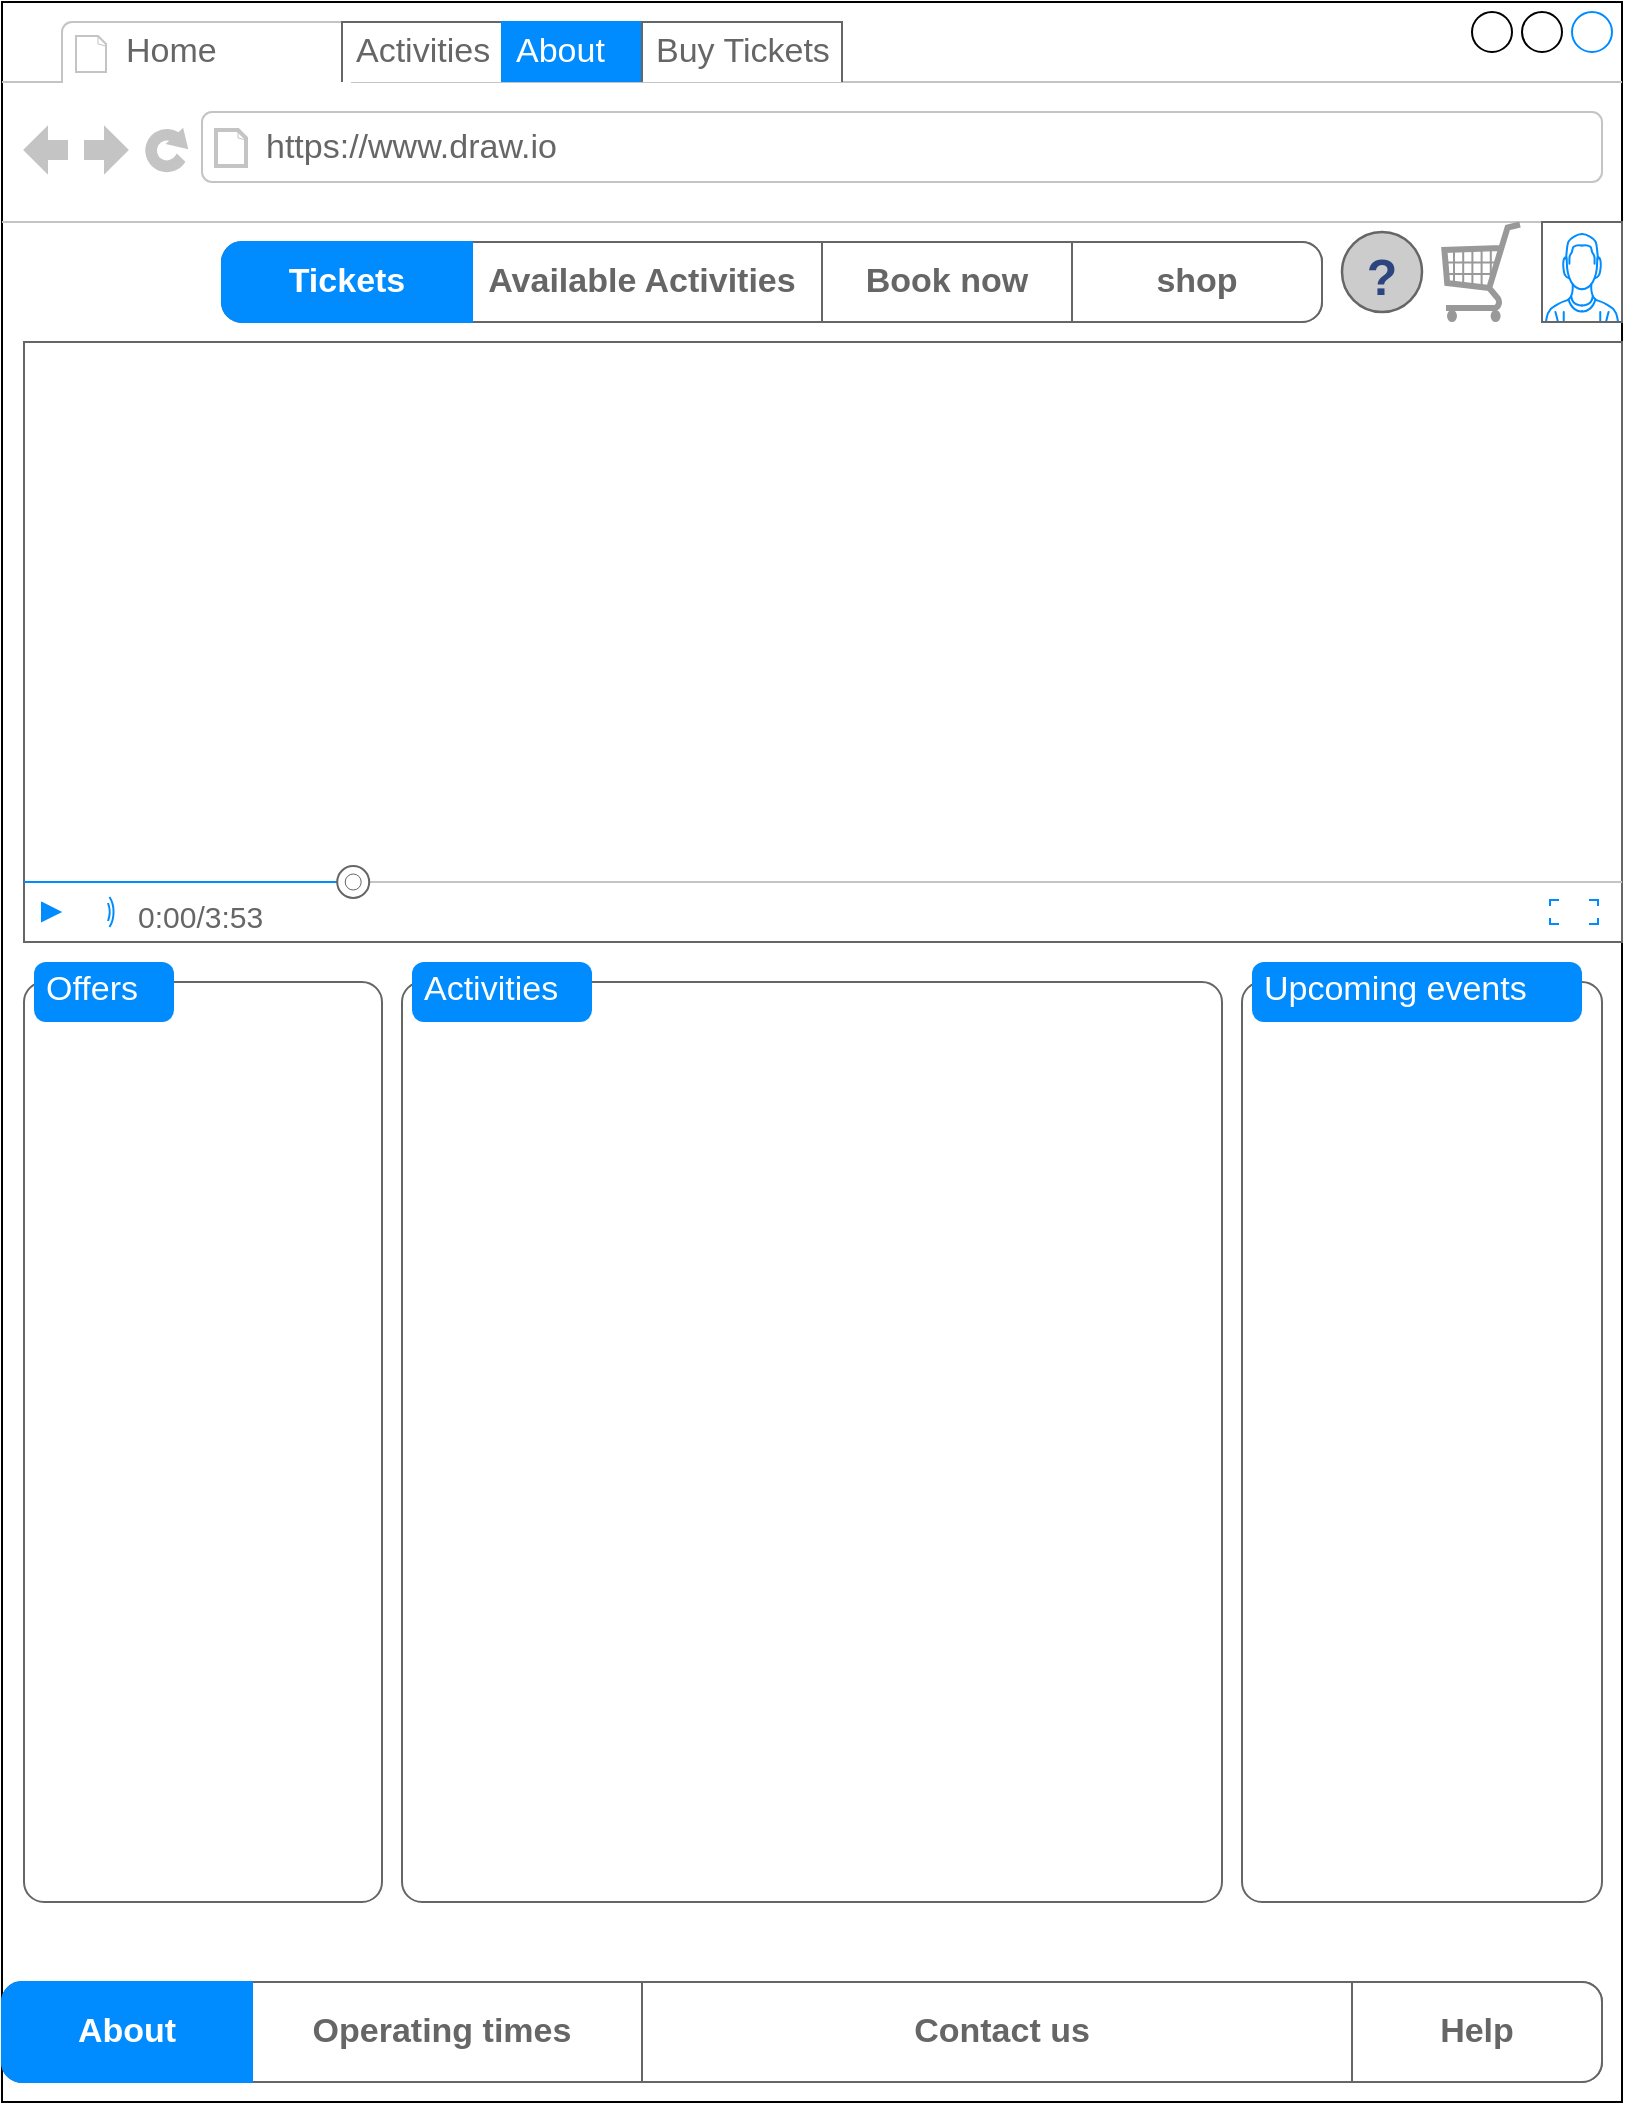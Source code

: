 <mxfile version="24.3.1" type="github">
  <diagram name="Page-1" id="sDBBbWr5pC3tDZIH92D7">
    <mxGraphModel dx="2261" dy="1915" grid="1" gridSize="10" guides="1" tooltips="1" connect="1" arrows="1" fold="1" page="1" pageScale="1" pageWidth="827" pageHeight="1169" math="0" shadow="0">
      <root>
        <mxCell id="0" />
        <mxCell id="1" parent="0" />
        <mxCell id="8_TgqUUOJ95Wo1si7Qxp-1" value="" style="strokeWidth=1;shadow=0;dashed=0;align=center;html=1;shape=mxgraph.mockup.containers.browserWindow;rSize=0;strokeColor2=#008cff;strokeColor3=#c4c4c4;mainText=,;recursiveResize=0;" vertex="1" parent="1">
          <mxGeometry x="-30" y="-10" width="810" height="1050" as="geometry" />
        </mxCell>
        <mxCell id="8_TgqUUOJ95Wo1si7Qxp-2" value="Home" style="strokeWidth=1;shadow=0;dashed=0;align=center;html=1;shape=mxgraph.mockup.containers.anchor;fontSize=17;fontColor=#666666;align=left;whiteSpace=wrap;" vertex="1" parent="8_TgqUUOJ95Wo1si7Qxp-1">
          <mxGeometry x="60" y="12" width="110" height="26" as="geometry" />
        </mxCell>
        <mxCell id="8_TgqUUOJ95Wo1si7Qxp-3" value="https://www.draw.io" style="strokeWidth=1;shadow=0;dashed=0;align=center;html=1;shape=mxgraph.mockup.containers.anchor;rSize=0;fontSize=17;fontColor=#666666;align=left;" vertex="1" parent="8_TgqUUOJ95Wo1si7Qxp-1">
          <mxGeometry x="130" y="60" width="250" height="26" as="geometry" />
        </mxCell>
        <mxCell id="8_TgqUUOJ95Wo1si7Qxp-4" value="" style="verticalLabelPosition=bottom;shadow=0;dashed=0;align=center;html=1;verticalAlign=top;strokeWidth=1;shape=mxgraph.mockup.containers.userMale;strokeColor=#666666;strokeColor2=#008cff;" vertex="1" parent="8_TgqUUOJ95Wo1si7Qxp-1">
          <mxGeometry x="770" y="110" width="40" height="50" as="geometry" />
        </mxCell>
        <mxCell id="8_TgqUUOJ95Wo1si7Qxp-5" value="" style="strokeWidth=1;shadow=0;dashed=0;align=center;html=1;shape=mxgraph.mockup.rrect;rSize=10;fillColor=#ffffff;strokeColor=#666666;" vertex="1" parent="8_TgqUUOJ95Wo1si7Qxp-1">
          <mxGeometry x="110" y="120" width="550" height="40" as="geometry" />
        </mxCell>
        <mxCell id="8_TgqUUOJ95Wo1si7Qxp-6" value="Available Activities" style="strokeColor=inherit;fillColor=inherit;gradientColor=inherit;strokeWidth=1;shadow=0;dashed=0;align=center;html=1;shape=mxgraph.mockup.rrect;rSize=0;fontSize=17;fontColor=#666666;fontStyle=1;resizeHeight=1;whiteSpace=wrap;" vertex="1" parent="8_TgqUUOJ95Wo1si7Qxp-5">
          <mxGeometry width="180" height="40" relative="1" as="geometry">
            <mxPoint x="120" as="offset" />
          </mxGeometry>
        </mxCell>
        <mxCell id="8_TgqUUOJ95Wo1si7Qxp-7" value="Book now" style="strokeColor=inherit;fillColor=inherit;gradientColor=inherit;strokeWidth=1;shadow=0;dashed=0;align=center;html=1;shape=mxgraph.mockup.rrect;rSize=0;fontSize=17;fontColor=#666666;fontStyle=1;resizeHeight=1;whiteSpace=wrap;" vertex="1" parent="8_TgqUUOJ95Wo1si7Qxp-5">
          <mxGeometry width="125" height="40" relative="1" as="geometry">
            <mxPoint x="300" as="offset" />
          </mxGeometry>
        </mxCell>
        <mxCell id="8_TgqUUOJ95Wo1si7Qxp-8" value="shop" style="strokeColor=inherit;fillColor=inherit;gradientColor=inherit;strokeWidth=1;shadow=0;dashed=0;align=center;html=1;shape=mxgraph.mockup.rightButton;rSize=10;fontSize=17;fontColor=#666666;fontStyle=1;resizeHeight=1;whiteSpace=wrap;" vertex="1" parent="8_TgqUUOJ95Wo1si7Qxp-5">
          <mxGeometry x="1" width="125" height="40" relative="1" as="geometry">
            <mxPoint x="-125" as="offset" />
          </mxGeometry>
        </mxCell>
        <mxCell id="8_TgqUUOJ95Wo1si7Qxp-9" value="Tickets" style="strokeWidth=1;shadow=0;dashed=0;align=center;html=1;shape=mxgraph.mockup.leftButton;rSize=10;fontSize=17;fontColor=#ffffff;fontStyle=1;fillColor=#008cff;strokeColor=#008cff;resizeHeight=1;whiteSpace=wrap;" vertex="1" parent="8_TgqUUOJ95Wo1si7Qxp-5">
          <mxGeometry width="125" height="40" relative="1" as="geometry" />
        </mxCell>
        <mxCell id="8_TgqUUOJ95Wo1si7Qxp-10" value="" style="verticalLabelPosition=bottom;shadow=0;dashed=0;align=center;html=1;verticalAlign=top;strokeWidth=1;shape=mxgraph.mockup.containers.videoPlayer;strokeColor=#666666;strokeColor2=#008cff;strokeColor3=#c4c4c4;textColor=#666666;fillColor2=#008cff;barHeight=30;barPos=20;" vertex="1" parent="8_TgqUUOJ95Wo1si7Qxp-1">
          <mxGeometry x="11" y="170" width="799" height="300" as="geometry" />
        </mxCell>
        <mxCell id="8_TgqUUOJ95Wo1si7Qxp-11" value="Activities" style="strokeWidth=1;shadow=0;dashed=0;align=center;html=1;shape=mxgraph.mockup.forms.uRect;fontSize=17;fontColor=#666666;align=left;spacingLeft=5;strokeColor=#666666;" vertex="1" parent="8_TgqUUOJ95Wo1si7Qxp-1">
          <mxGeometry x="170" y="10" width="80" height="30" as="geometry" />
        </mxCell>
        <object label="About" id="8_TgqUUOJ95Wo1si7Qxp-12">
          <mxCell style="strokeWidth=1;shadow=0;dashed=0;align=center;html=1;shape=mxgraph.mockup.forms.uRect;fontSize=17;fontColor=#ffffff;align=left;spacingLeft=5;strokeColor=#008cff;fillColor=#008cff;" vertex="1" parent="8_TgqUUOJ95Wo1si7Qxp-1">
            <mxGeometry x="250" y="10" width="70" height="30" as="geometry" />
          </mxCell>
        </object>
        <mxCell id="8_TgqUUOJ95Wo1si7Qxp-13" value="Buy Tickets" style="strokeWidth=1;shadow=0;dashed=0;align=center;html=1;shape=mxgraph.mockup.forms.uRect;fontSize=17;fontColor=#666666;align=left;spacingLeft=5;strokeColor=#666666;" vertex="1" parent="8_TgqUUOJ95Wo1si7Qxp-1">
          <mxGeometry x="320" y="10" width="100" height="30" as="geometry" />
        </mxCell>
        <mxCell id="8_TgqUUOJ95Wo1si7Qxp-14" value="" style="verticalLabelPosition=bottom;shadow=0;dashed=0;align=center;html=1;verticalAlign=top;strokeWidth=1;shape=mxgraph.mockup.misc.help_icon;" vertex="1" parent="8_TgqUUOJ95Wo1si7Qxp-1">
          <mxGeometry x="670" y="115" width="40" height="40" as="geometry" />
        </mxCell>
        <mxCell id="8_TgqUUOJ95Wo1si7Qxp-15" value="" style="verticalLabelPosition=bottom;shadow=0;dashed=0;align=center;html=1;verticalAlign=top;strokeWidth=1;shape=mxgraph.mockup.misc.shoppingCart;strokeColor=#999999;" vertex="1" parent="8_TgqUUOJ95Wo1si7Qxp-1">
          <mxGeometry x="720" y="110" width="40" height="50" as="geometry" />
        </mxCell>
        <mxCell id="8_TgqUUOJ95Wo1si7Qxp-16" value="" style="shape=mxgraph.mockup.containers.marginRect;rectMarginTop=10;strokeColor=#666666;strokeWidth=1;dashed=0;rounded=1;arcSize=5;recursiveResize=0;html=1;whiteSpace=wrap;" vertex="1" parent="8_TgqUUOJ95Wo1si7Qxp-1">
          <mxGeometry x="11" y="480" width="179" height="470" as="geometry" />
        </mxCell>
        <mxCell id="8_TgqUUOJ95Wo1si7Qxp-17" value="Offers" style="shape=rect;strokeColor=none;fillColor=#008cff;strokeWidth=1;dashed=0;rounded=1;arcSize=20;fontColor=#ffffff;fontSize=17;spacing=2;spacingTop=-2;align=left;autosize=1;spacingLeft=4;resizeWidth=0;resizeHeight=0;perimeter=none;html=1;whiteSpace=wrap;" vertex="1" parent="8_TgqUUOJ95Wo1si7Qxp-16">
          <mxGeometry x="5" width="70" height="30" as="geometry" />
        </mxCell>
        <mxCell id="8_TgqUUOJ95Wo1si7Qxp-18" value="" style="shape=mxgraph.mockup.containers.marginRect;rectMarginTop=10;strokeColor=#666666;strokeWidth=1;dashed=0;rounded=1;arcSize=5;recursiveResize=0;html=1;whiteSpace=wrap;" vertex="1" parent="8_TgqUUOJ95Wo1si7Qxp-1">
          <mxGeometry x="620" y="480" width="180" height="470" as="geometry" />
        </mxCell>
        <mxCell id="8_TgqUUOJ95Wo1si7Qxp-19" value="Upcoming events" style="shape=rect;strokeColor=none;fillColor=#008cff;strokeWidth=1;dashed=0;rounded=1;arcSize=20;fontColor=#ffffff;fontSize=17;spacing=2;spacingTop=-2;align=left;autosize=1;spacingLeft=4;resizeWidth=0;resizeHeight=0;perimeter=none;html=1;whiteSpace=wrap;" vertex="1" parent="8_TgqUUOJ95Wo1si7Qxp-18">
          <mxGeometry x="5" width="165" height="30" as="geometry" />
        </mxCell>
        <mxCell id="8_TgqUUOJ95Wo1si7Qxp-20" value="" style="shape=mxgraph.mockup.containers.marginRect;rectMarginTop=10;strokeColor=#666666;strokeWidth=1;dashed=0;rounded=1;arcSize=5;recursiveResize=0;html=1;whiteSpace=wrap;" vertex="1" parent="8_TgqUUOJ95Wo1si7Qxp-1">
          <mxGeometry x="200" y="480" width="410" height="470" as="geometry" />
        </mxCell>
        <mxCell id="8_TgqUUOJ95Wo1si7Qxp-21" value="Activities" style="shape=rect;strokeColor=none;fillColor=#008cff;strokeWidth=1;dashed=0;rounded=1;arcSize=20;fontColor=#ffffff;fontSize=17;spacing=2;spacingTop=-2;align=left;autosize=1;spacingLeft=4;resizeWidth=0;resizeHeight=0;perimeter=none;html=1;whiteSpace=wrap;" vertex="1" parent="8_TgqUUOJ95Wo1si7Qxp-20">
          <mxGeometry x="5" width="90" height="30" as="geometry" />
        </mxCell>
        <mxCell id="8_TgqUUOJ95Wo1si7Qxp-23" value="" style="strokeWidth=1;shadow=0;dashed=0;align=center;html=1;shape=mxgraph.mockup.rrect;rSize=10;fillColor=#ffffff;strokeColor=#666666;" vertex="1" parent="8_TgqUUOJ95Wo1si7Qxp-1">
          <mxGeometry y="990" width="800" height="50" as="geometry" />
        </mxCell>
        <mxCell id="8_TgqUUOJ95Wo1si7Qxp-24" value="Operating times" style="strokeColor=inherit;fillColor=inherit;gradientColor=inherit;strokeWidth=1;shadow=0;dashed=0;align=center;html=1;shape=mxgraph.mockup.rrect;rSize=0;fontSize=17;fontColor=#666666;fontStyle=1;resizeHeight=1;whiteSpace=wrap;" vertex="1" parent="8_TgqUUOJ95Wo1si7Qxp-23">
          <mxGeometry width="200" height="50" relative="1" as="geometry">
            <mxPoint x="120" as="offset" />
          </mxGeometry>
        </mxCell>
        <mxCell id="8_TgqUUOJ95Wo1si7Qxp-25" value="Contact us" style="strokeColor=inherit;fillColor=inherit;gradientColor=inherit;strokeWidth=1;shadow=0;dashed=0;align=center;html=1;shape=mxgraph.mockup.rrect;rSize=0;fontSize=17;fontColor=#666666;fontStyle=1;resizeHeight=1;whiteSpace=wrap;" vertex="1" parent="8_TgqUUOJ95Wo1si7Qxp-23">
          <mxGeometry width="360" height="50" relative="1" as="geometry">
            <mxPoint x="320" as="offset" />
          </mxGeometry>
        </mxCell>
        <mxCell id="8_TgqUUOJ95Wo1si7Qxp-26" value="Help" style="strokeColor=inherit;fillColor=inherit;gradientColor=inherit;strokeWidth=1;shadow=0;dashed=0;align=center;html=1;shape=mxgraph.mockup.rightButton;rSize=10;fontSize=17;fontColor=#666666;fontStyle=1;resizeHeight=1;whiteSpace=wrap;" vertex="1" parent="8_TgqUUOJ95Wo1si7Qxp-23">
          <mxGeometry x="1" width="125" height="50" relative="1" as="geometry">
            <mxPoint x="-125" as="offset" />
          </mxGeometry>
        </mxCell>
        <mxCell id="8_TgqUUOJ95Wo1si7Qxp-27" value="About" style="strokeWidth=1;shadow=0;dashed=0;align=center;html=1;shape=mxgraph.mockup.leftButton;rSize=10;fontSize=17;fontColor=#ffffff;fontStyle=1;fillColor=#008cff;strokeColor=#008cff;resizeHeight=1;whiteSpace=wrap;" vertex="1" parent="8_TgqUUOJ95Wo1si7Qxp-23">
          <mxGeometry width="125" height="50" relative="1" as="geometry" />
        </mxCell>
      </root>
    </mxGraphModel>
  </diagram>
</mxfile>
